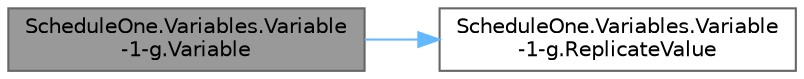 digraph "ScheduleOne.Variables.Variable-1-g.Variable"
{
 // LATEX_PDF_SIZE
  bgcolor="transparent";
  edge [fontname=Helvetica,fontsize=10,labelfontname=Helvetica,labelfontsize=10];
  node [fontname=Helvetica,fontsize=10,shape=box,height=0.2,width=0.4];
  rankdir="LR";
  Node1 [id="Node000001",label="ScheduleOne.Variables.Variable\l-1-g.Variable",height=0.2,width=0.4,color="gray40", fillcolor="grey60", style="filled", fontcolor="black",tooltip=" "];
  Node1 -> Node2 [id="edge1_Node000001_Node000002",color="steelblue1",style="solid",tooltip=" "];
  Node2 [id="Node000002",label="ScheduleOne.Variables.Variable\l-1-g.ReplicateValue",height=0.2,width=0.4,color="grey40", fillcolor="white", style="filled",URL="$class_schedule_one_1_1_variables_1_1_variable-1-g.html#ac5358cfae1d43c9d79a92b120815156a",tooltip=" "];
}
